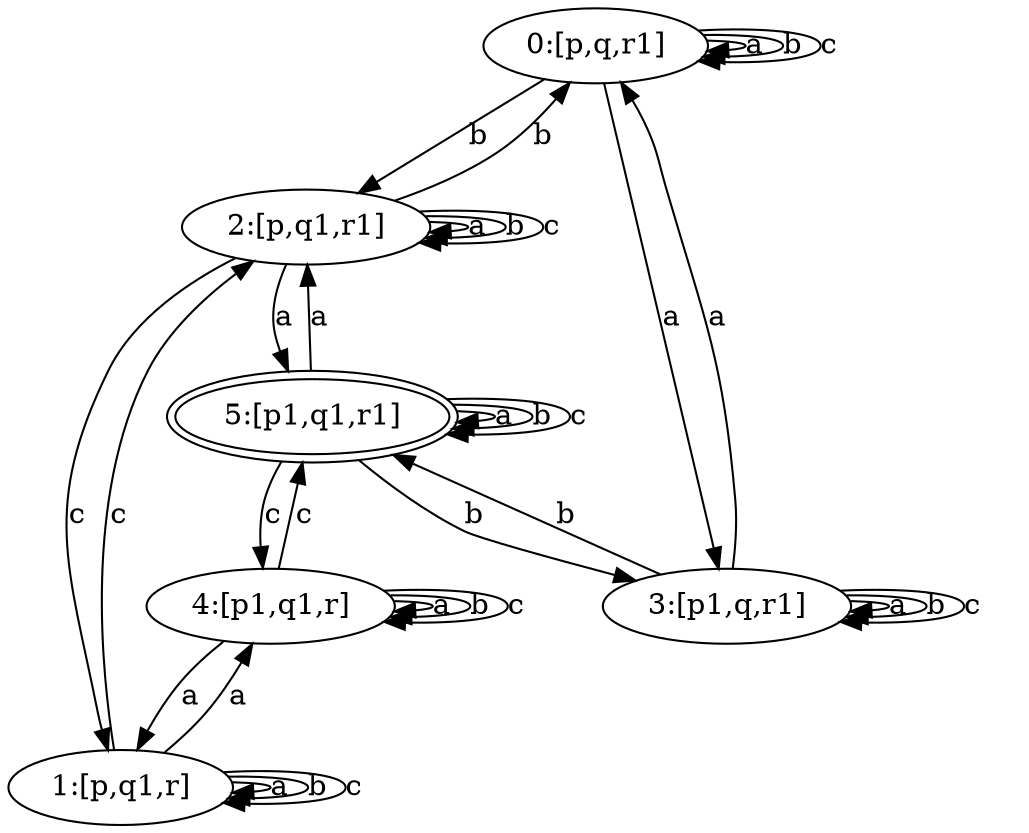 digraph G { 0[label ="0:[p,q,r1]"] ; 1[label ="1:[p,q1,r]"] ; 2[label ="2:[p,q1,r1]"] ; 3[label ="3:[p1,q,r1]"] ; 4[label ="4:[p1,q1,r]"] ; 5[label ="5:[p1,q1,r1]",peripheries = 2] ; 0 -> 0 [label=a] ; 0 -> 0 [label=b] ; 0 -> 0 [label=c] ; 0 -> 2 [label=b] ; 0 -> 3 [label=a] ; 1 -> 1 [label=a] ; 1 -> 1 [label=b] ; 1 -> 1 [label=c] ; 1 -> 2 [label=c] ; 1 -> 4 [label=a] ; 2 -> 0 [label=b] ; 2 -> 1 [label=c] ; 2 -> 2 [label=a] ; 2 -> 2 [label=b] ; 2 -> 2 [label=c] ; 2 -> 5 [label=a] ; 3 -> 0 [label=a] ; 3 -> 3 [label=a] ; 3 -> 3 [label=b] ; 3 -> 3 [label=c] ; 3 -> 5 [label=b] ; 4 -> 1 [label=a] ; 4 -> 4 [label=a] ; 4 -> 4 [label=b] ; 4 -> 4 [label=c] ; 4 -> 5 [label=c] ; 5 -> 2 [label=a] ; 5 -> 3 [label=b] ; 5 -> 4 [label=c] ; 5 -> 5 [label=a] ; 5 -> 5 [label=b] ; 5 -> 5 [label=c] }